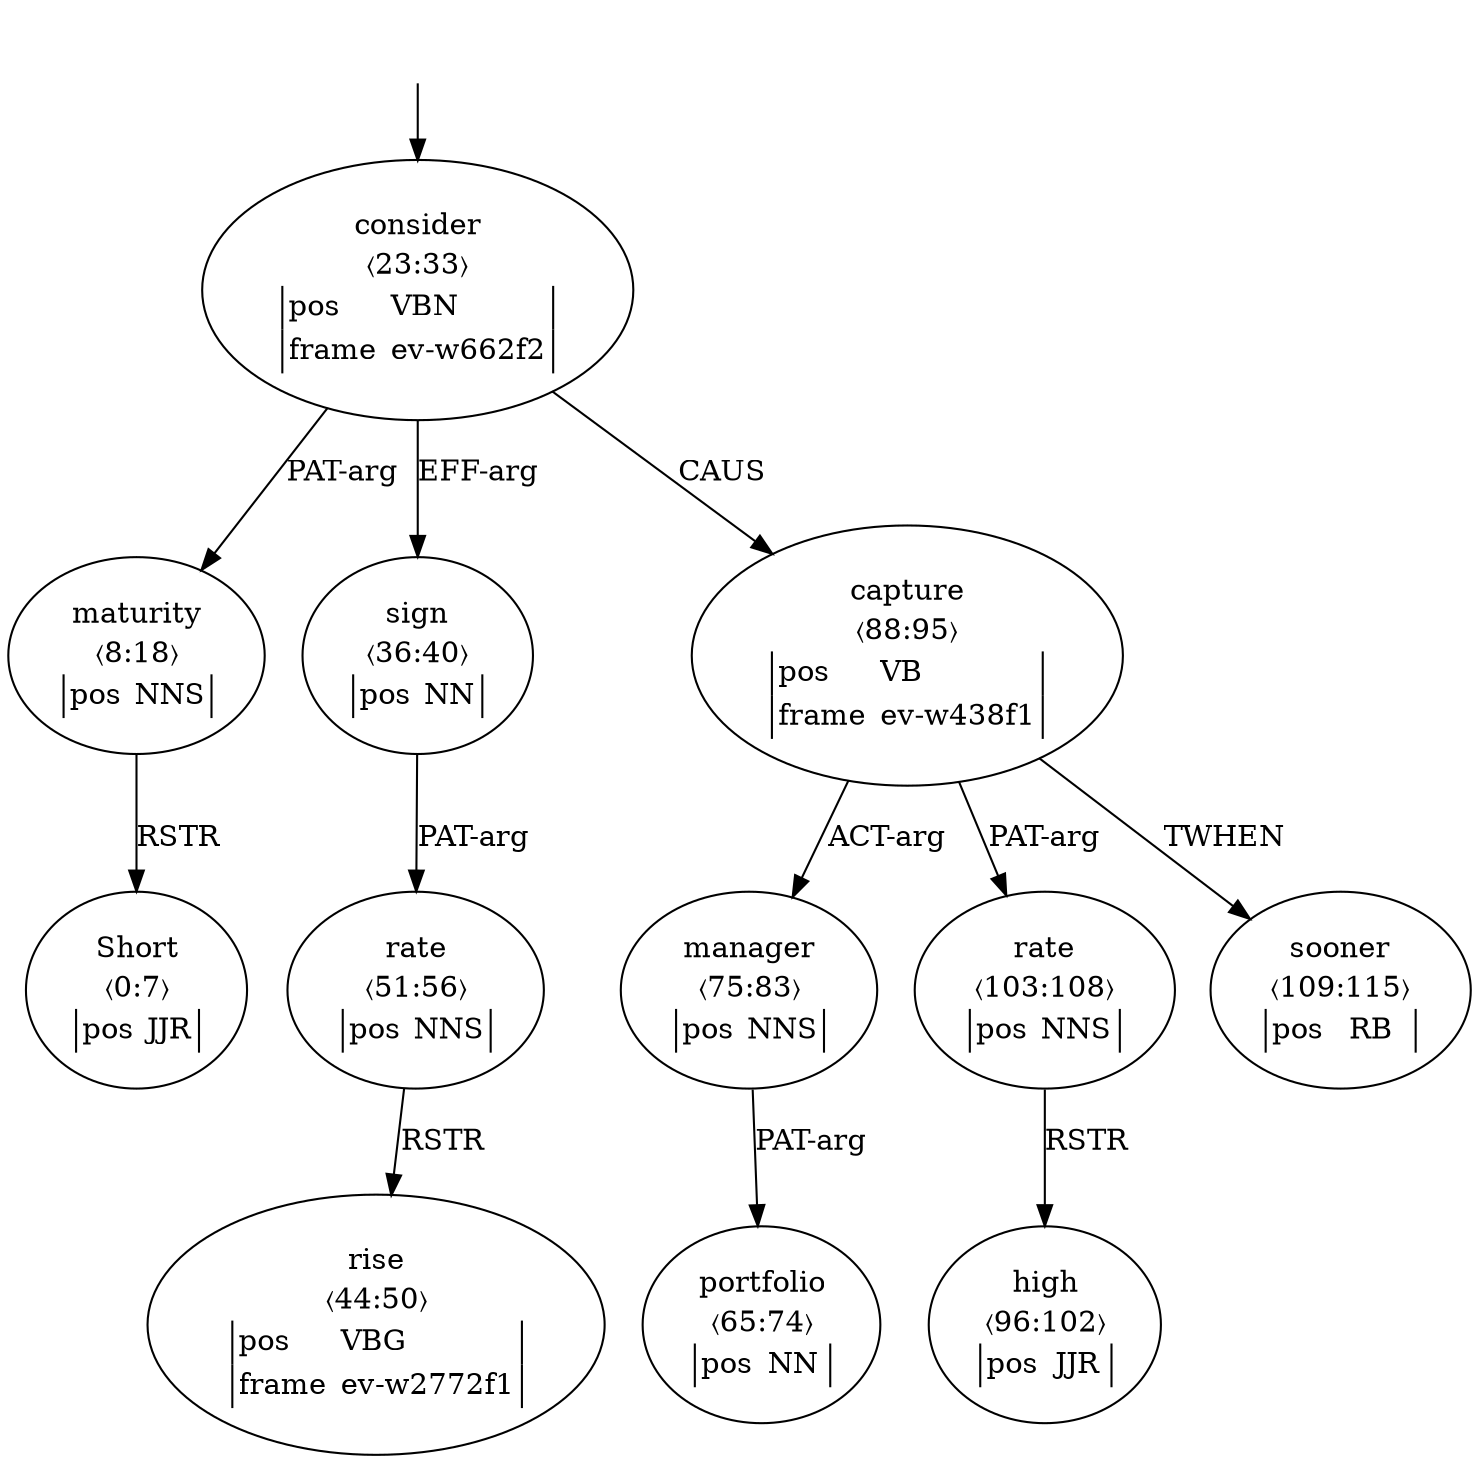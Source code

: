 digraph "20004006" {
  top [ style=invis ];
  top -> 3;
  0 [ label=<<table align="center" border="0" cellspacing="0"><tr><td colspan="2">Short</td></tr><tr><td colspan="2">〈0:7〉</td></tr><tr><td sides="l" border="1" align="left">pos</td><td sides="r" border="1" align="left">JJR</td></tr></table>> ];
  1 [ label=<<table align="center" border="0" cellspacing="0"><tr><td colspan="2">maturity</td></tr><tr><td colspan="2">〈8:18〉</td></tr><tr><td sides="l" border="1" align="left">pos</td><td sides="r" border="1" align="left">NNS</td></tr></table>> ];
  3 [ label=<<table align="center" border="0" cellspacing="0"><tr><td colspan="2">consider</td></tr><tr><td colspan="2">〈23:33〉</td></tr><tr><td sides="l" border="1" align="left">pos</td><td sides="r" border="1" align="left">VBN</td></tr><tr><td sides="l" border="1" align="left">frame</td><td sides="r" border="1" align="left">ev-w662f2</td></tr></table>> ];
  5 [ label=<<table align="center" border="0" cellspacing="0"><tr><td colspan="2">sign</td></tr><tr><td colspan="2">〈36:40〉</td></tr><tr><td sides="l" border="1" align="left">pos</td><td sides="r" border="1" align="left">NN</td></tr></table>> ];
  7 [ label=<<table align="center" border="0" cellspacing="0"><tr><td colspan="2">rise</td></tr><tr><td colspan="2">〈44:50〉</td></tr><tr><td sides="l" border="1" align="left">pos</td><td sides="r" border="1" align="left">VBG</td></tr><tr><td sides="l" border="1" align="left">frame</td><td sides="r" border="1" align="left">ev-w2772f1</td></tr></table>> ];
  8 [ label=<<table align="center" border="0" cellspacing="0"><tr><td colspan="2">rate</td></tr><tr><td colspan="2">〈51:56〉</td></tr><tr><td sides="l" border="1" align="left">pos</td><td sides="r" border="1" align="left">NNS</td></tr></table>> ];
  10 [ label=<<table align="center" border="0" cellspacing="0"><tr><td colspan="2">portfolio</td></tr><tr><td colspan="2">〈65:74〉</td></tr><tr><td sides="l" border="1" align="left">pos</td><td sides="r" border="1" align="left">NN</td></tr></table>> ];
  11 [ label=<<table align="center" border="0" cellspacing="0"><tr><td colspan="2">manager</td></tr><tr><td colspan="2">〈75:83〉</td></tr><tr><td sides="l" border="1" align="left">pos</td><td sides="r" border="1" align="left">NNS</td></tr></table>> ];
  13 [ label=<<table align="center" border="0" cellspacing="0"><tr><td colspan="2">capture</td></tr><tr><td colspan="2">〈88:95〉</td></tr><tr><td sides="l" border="1" align="left">pos</td><td sides="r" border="1" align="left">VB</td></tr><tr><td sides="l" border="1" align="left">frame</td><td sides="r" border="1" align="left">ev-w438f1</td></tr></table>> ];
  14 [ label=<<table align="center" border="0" cellspacing="0"><tr><td colspan="2">high</td></tr><tr><td colspan="2">〈96:102〉</td></tr><tr><td sides="l" border="1" align="left">pos</td><td sides="r" border="1" align="left">JJR</td></tr></table>> ];
  15 [ label=<<table align="center" border="0" cellspacing="0"><tr><td colspan="2">rate</td></tr><tr><td colspan="2">〈103:108〉</td></tr><tr><td sides="l" border="1" align="left">pos</td><td sides="r" border="1" align="left">NNS</td></tr></table>> ];
  16 [ label=<<table align="center" border="0" cellspacing="0"><tr><td colspan="2">sooner</td></tr><tr><td colspan="2">〈109:115〉</td></tr><tr><td sides="l" border="1" align="left">pos</td><td sides="r" border="1" align="left">RB</td></tr></table>> ];
  13 -> 11 [ label="ACT-arg" ];
  3 -> 5 [ label="EFF-arg" ];
  3 -> 13 [ label="CAUS" ];
  15 -> 14 [ label="RSTR" ];
  13 -> 16 [ label="TWHEN" ];
  1 -> 0 [ label="RSTR" ];
  5 -> 8 [ label="PAT-arg" ];
  8 -> 7 [ label="RSTR" ];
  13 -> 15 [ label="PAT-arg" ];
  3 -> 1 [ label="PAT-arg" ];
  11 -> 10 [ label="PAT-arg" ];
}

